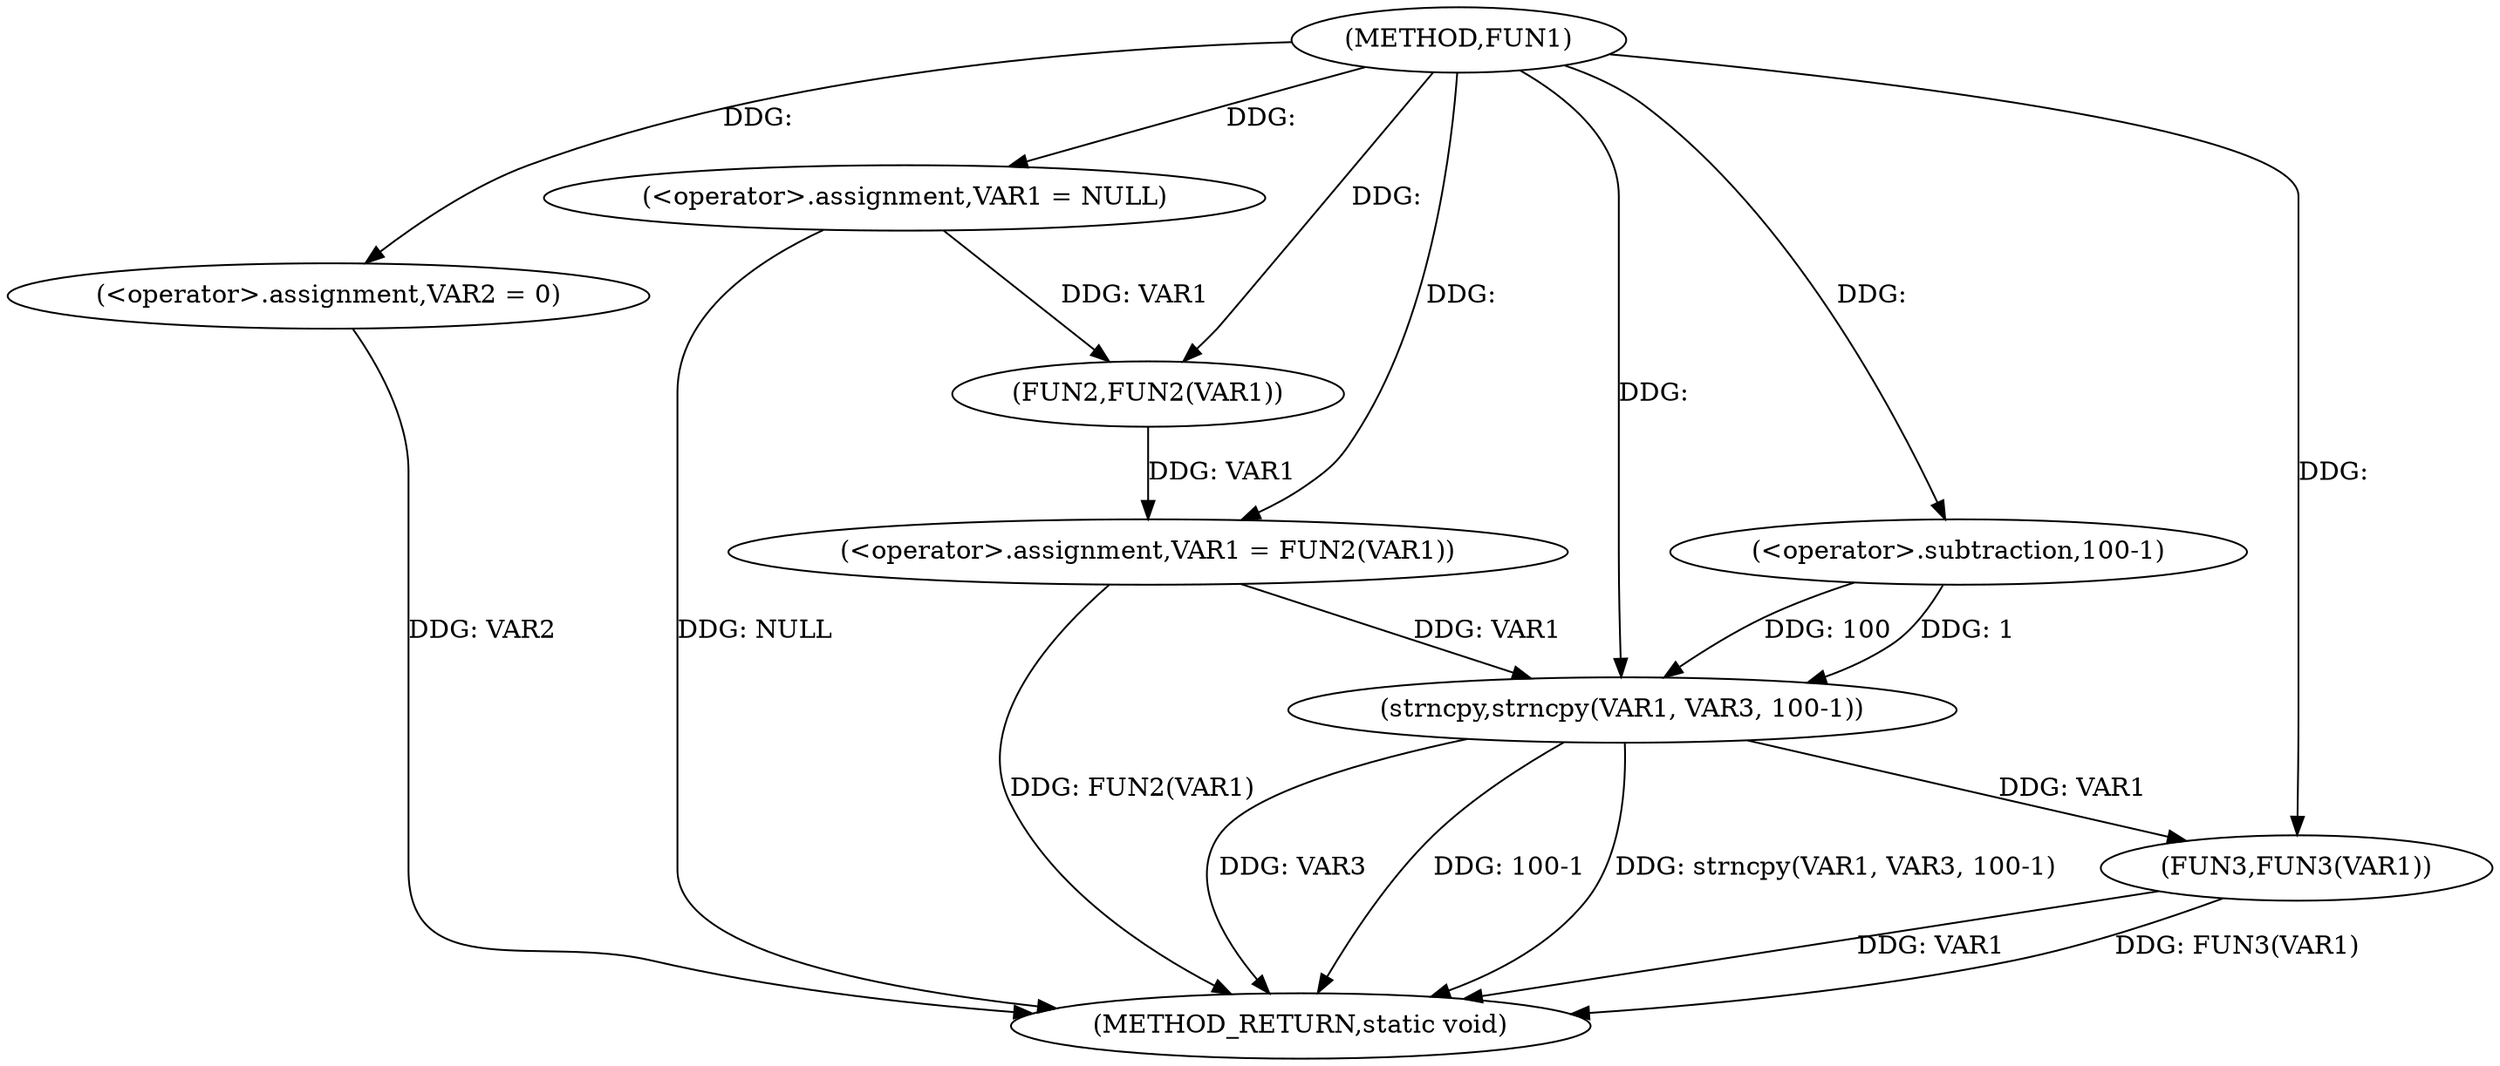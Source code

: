 digraph FUN1 {  
"1000100" [label = "(METHOD,FUN1)" ]
"1000123" [label = "(METHOD_RETURN,static void)" ]
"1000103" [label = "(<operator>.assignment,VAR1 = NULL)" ]
"1000106" [label = "(<operator>.assignment,VAR2 = 0)" ]
"1000109" [label = "(<operator>.assignment,VAR1 = FUN2(VAR1))" ]
"1000111" [label = "(FUN2,FUN2(VAR1))" ]
"1000115" [label = "(strncpy,strncpy(VAR1, VAR3, 100-1))" ]
"1000118" [label = "(<operator>.subtraction,100-1)" ]
"1000121" [label = "(FUN3,FUN3(VAR1))" ]
  "1000115" -> "1000123"  [ label = "DDG: VAR3"] 
  "1000106" -> "1000123"  [ label = "DDG: VAR2"] 
  "1000103" -> "1000123"  [ label = "DDG: NULL"] 
  "1000115" -> "1000123"  [ label = "DDG: 100-1"] 
  "1000121" -> "1000123"  [ label = "DDG: VAR1"] 
  "1000109" -> "1000123"  [ label = "DDG: FUN2(VAR1)"] 
  "1000115" -> "1000123"  [ label = "DDG: strncpy(VAR1, VAR3, 100-1)"] 
  "1000121" -> "1000123"  [ label = "DDG: FUN3(VAR1)"] 
  "1000100" -> "1000103"  [ label = "DDG: "] 
  "1000100" -> "1000106"  [ label = "DDG: "] 
  "1000111" -> "1000109"  [ label = "DDG: VAR1"] 
  "1000100" -> "1000109"  [ label = "DDG: "] 
  "1000103" -> "1000111"  [ label = "DDG: VAR1"] 
  "1000100" -> "1000111"  [ label = "DDG: "] 
  "1000109" -> "1000115"  [ label = "DDG: VAR1"] 
  "1000100" -> "1000115"  [ label = "DDG: "] 
  "1000118" -> "1000115"  [ label = "DDG: 100"] 
  "1000118" -> "1000115"  [ label = "DDG: 1"] 
  "1000100" -> "1000118"  [ label = "DDG: "] 
  "1000115" -> "1000121"  [ label = "DDG: VAR1"] 
  "1000100" -> "1000121"  [ label = "DDG: "] 
}

